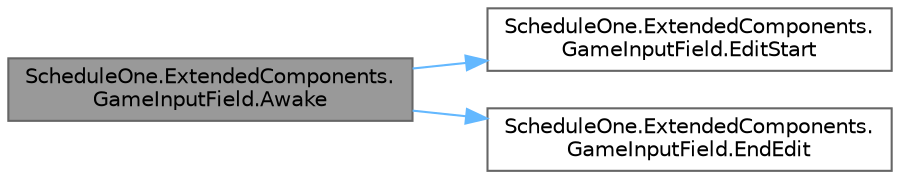 digraph "ScheduleOne.ExtendedComponents.GameInputField.Awake"
{
 // LATEX_PDF_SIZE
  bgcolor="transparent";
  edge [fontname=Helvetica,fontsize=10,labelfontname=Helvetica,labelfontsize=10];
  node [fontname=Helvetica,fontsize=10,shape=box,height=0.2,width=0.4];
  rankdir="LR";
  Node1 [id="Node000001",label="ScheduleOne.ExtendedComponents.\lGameInputField.Awake",height=0.2,width=0.4,color="gray40", fillcolor="grey60", style="filled", fontcolor="black",tooltip=" "];
  Node1 -> Node2 [id="edge1_Node000001_Node000002",color="steelblue1",style="solid",tooltip=" "];
  Node2 [id="Node000002",label="ScheduleOne.ExtendedComponents.\lGameInputField.EditStart",height=0.2,width=0.4,color="grey40", fillcolor="white", style="filled",URL="$class_schedule_one_1_1_extended_components_1_1_game_input_field.html#a3d5b735c1cc3821243e6d314d1d5c73d",tooltip=" "];
  Node1 -> Node3 [id="edge2_Node000001_Node000003",color="steelblue1",style="solid",tooltip=" "];
  Node3 [id="Node000003",label="ScheduleOne.ExtendedComponents.\lGameInputField.EndEdit",height=0.2,width=0.4,color="grey40", fillcolor="white", style="filled",URL="$class_schedule_one_1_1_extended_components_1_1_game_input_field.html#a97b3a74e259d8d4c4f49eddf3d6334e9",tooltip=" "];
}
